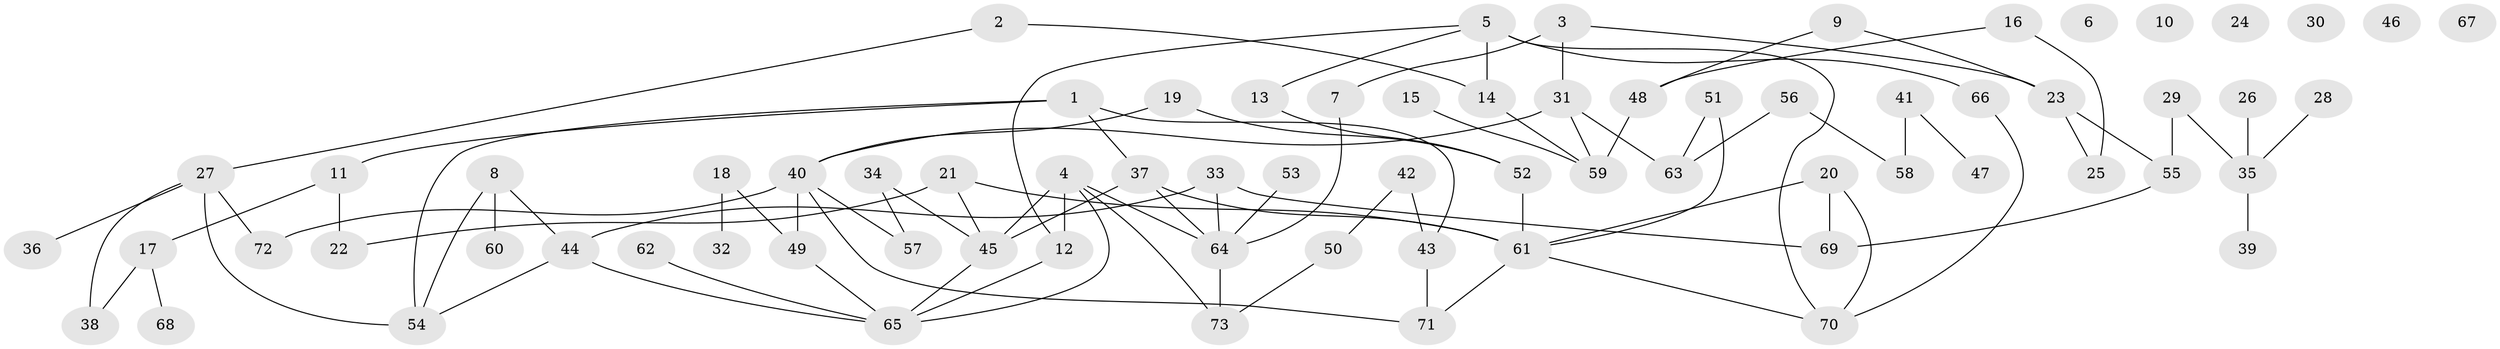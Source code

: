 // Generated by graph-tools (version 1.1) at 2025/13/03/09/25 04:13:06]
// undirected, 73 vertices, 94 edges
graph export_dot {
graph [start="1"]
  node [color=gray90,style=filled];
  1;
  2;
  3;
  4;
  5;
  6;
  7;
  8;
  9;
  10;
  11;
  12;
  13;
  14;
  15;
  16;
  17;
  18;
  19;
  20;
  21;
  22;
  23;
  24;
  25;
  26;
  27;
  28;
  29;
  30;
  31;
  32;
  33;
  34;
  35;
  36;
  37;
  38;
  39;
  40;
  41;
  42;
  43;
  44;
  45;
  46;
  47;
  48;
  49;
  50;
  51;
  52;
  53;
  54;
  55;
  56;
  57;
  58;
  59;
  60;
  61;
  62;
  63;
  64;
  65;
  66;
  67;
  68;
  69;
  70;
  71;
  72;
  73;
  1 -- 11;
  1 -- 37;
  1 -- 43;
  1 -- 54;
  2 -- 14;
  2 -- 27;
  3 -- 7;
  3 -- 23;
  3 -- 31;
  4 -- 12;
  4 -- 45;
  4 -- 64;
  4 -- 65;
  4 -- 73;
  5 -- 12;
  5 -- 13;
  5 -- 14;
  5 -- 66;
  5 -- 70;
  7 -- 64;
  8 -- 44;
  8 -- 54;
  8 -- 60;
  9 -- 23;
  9 -- 48;
  11 -- 17;
  11 -- 22;
  12 -- 65;
  13 -- 52;
  14 -- 59;
  15 -- 59;
  16 -- 25;
  16 -- 48;
  17 -- 38;
  17 -- 68;
  18 -- 32;
  18 -- 49;
  19 -- 40;
  19 -- 52;
  20 -- 61;
  20 -- 69;
  20 -- 70;
  21 -- 22;
  21 -- 45;
  21 -- 61;
  23 -- 25;
  23 -- 55;
  26 -- 35;
  27 -- 36;
  27 -- 38;
  27 -- 54;
  27 -- 72;
  28 -- 35;
  29 -- 35;
  29 -- 55;
  31 -- 40;
  31 -- 59;
  31 -- 63;
  33 -- 44;
  33 -- 64;
  33 -- 69;
  34 -- 45;
  34 -- 57;
  35 -- 39;
  37 -- 45;
  37 -- 61;
  37 -- 64;
  40 -- 49;
  40 -- 57;
  40 -- 71;
  40 -- 72;
  41 -- 47;
  41 -- 58;
  42 -- 43;
  42 -- 50;
  43 -- 71;
  44 -- 54;
  44 -- 65;
  45 -- 65;
  48 -- 59;
  49 -- 65;
  50 -- 73;
  51 -- 61;
  51 -- 63;
  52 -- 61;
  53 -- 64;
  55 -- 69;
  56 -- 58;
  56 -- 63;
  61 -- 70;
  61 -- 71;
  62 -- 65;
  64 -- 73;
  66 -- 70;
}
